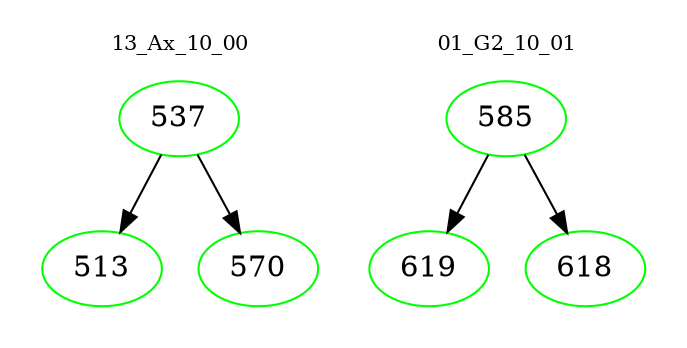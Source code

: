 digraph{
subgraph cluster_0 {
color = white
label = "13_Ax_10_00";
fontsize=10;
T0_537 [label="537", color="green"]
T0_537 -> T0_513 [color="black"]
T0_513 [label="513", color="green"]
T0_537 -> T0_570 [color="black"]
T0_570 [label="570", color="green"]
}
subgraph cluster_1 {
color = white
label = "01_G2_10_01";
fontsize=10;
T1_585 [label="585", color="green"]
T1_585 -> T1_619 [color="black"]
T1_619 [label="619", color="green"]
T1_585 -> T1_618 [color="black"]
T1_618 [label="618", color="green"]
}
}
